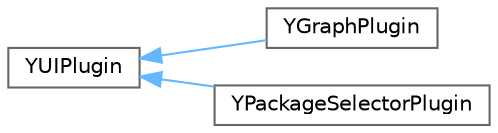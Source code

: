 digraph "Graphical Class Hierarchy"
{
 // LATEX_PDF_SIZE
  bgcolor="transparent";
  edge [fontname=Helvetica,fontsize=10,labelfontname=Helvetica,labelfontsize=10];
  node [fontname=Helvetica,fontsize=10,shape=box,height=0.2,width=0.4];
  rankdir="LR";
  Node0 [id="Node000000",label="YUIPlugin",height=0.2,width=0.4,color="grey40", fillcolor="white", style="filled",URL="$classYUIPlugin.html",tooltip=" "];
  Node0 -> Node1 [id="edge101_Node000000_Node000001",dir="back",color="steelblue1",style="solid",tooltip=" "];
  Node1 [id="Node000001",label="YGraphPlugin",height=0.2,width=0.4,color="grey40", fillcolor="white", style="filled",URL="$classYGraphPlugin.html",tooltip=" "];
  Node0 -> Node2 [id="edge102_Node000000_Node000002",dir="back",color="steelblue1",style="solid",tooltip=" "];
  Node2 [id="Node000002",label="YPackageSelectorPlugin",height=0.2,width=0.4,color="grey40", fillcolor="white", style="filled",URL="$classYPackageSelectorPlugin.html",tooltip=" "];
}

